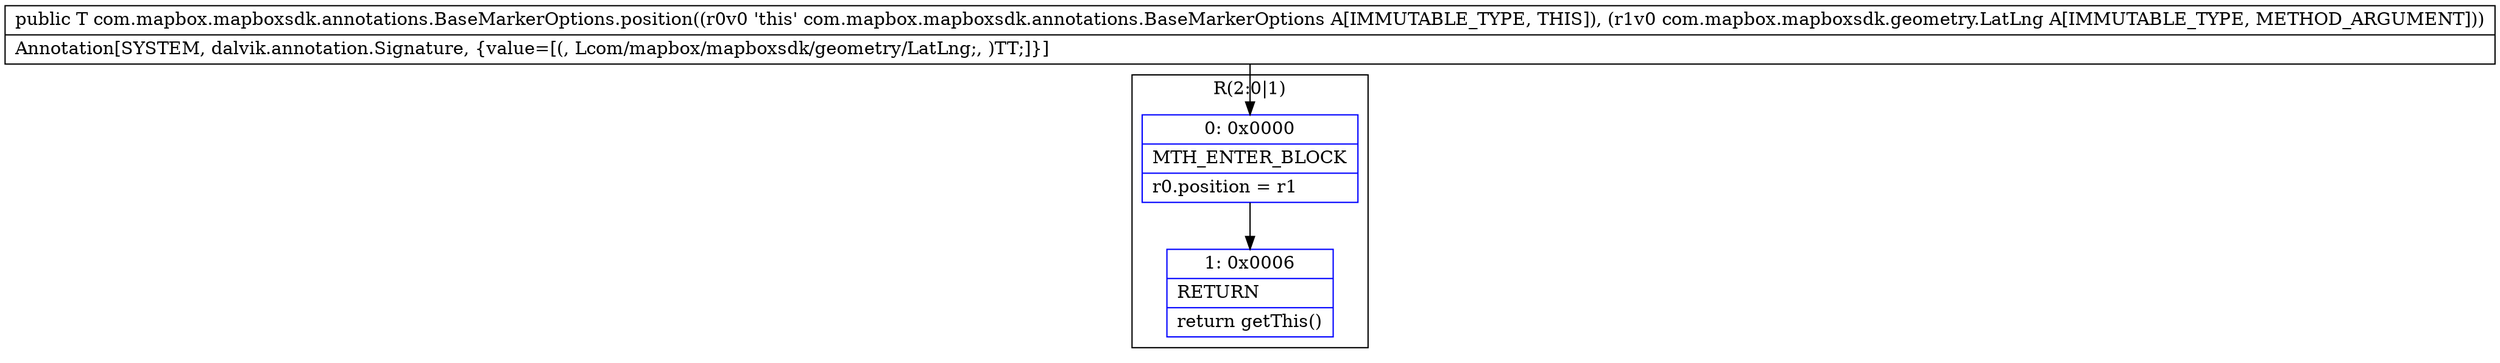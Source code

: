 digraph "CFG forcom.mapbox.mapboxsdk.annotations.BaseMarkerOptions.position(Lcom\/mapbox\/mapboxsdk\/geometry\/LatLng;)Lcom\/mapbox\/mapboxsdk\/annotations\/BaseMarkerOptions;" {
subgraph cluster_Region_1012835464 {
label = "R(2:0|1)";
node [shape=record,color=blue];
Node_0 [shape=record,label="{0\:\ 0x0000|MTH_ENTER_BLOCK\l|r0.position = r1\l}"];
Node_1 [shape=record,label="{1\:\ 0x0006|RETURN\l|return getThis()\l}"];
}
MethodNode[shape=record,label="{public T com.mapbox.mapboxsdk.annotations.BaseMarkerOptions.position((r0v0 'this' com.mapbox.mapboxsdk.annotations.BaseMarkerOptions A[IMMUTABLE_TYPE, THIS]), (r1v0 com.mapbox.mapboxsdk.geometry.LatLng A[IMMUTABLE_TYPE, METHOD_ARGUMENT]))  | Annotation[SYSTEM, dalvik.annotation.Signature, \{value=[(, Lcom\/mapbox\/mapboxsdk\/geometry\/LatLng;, )TT;]\}]\l}"];
MethodNode -> Node_0;
Node_0 -> Node_1;
}

